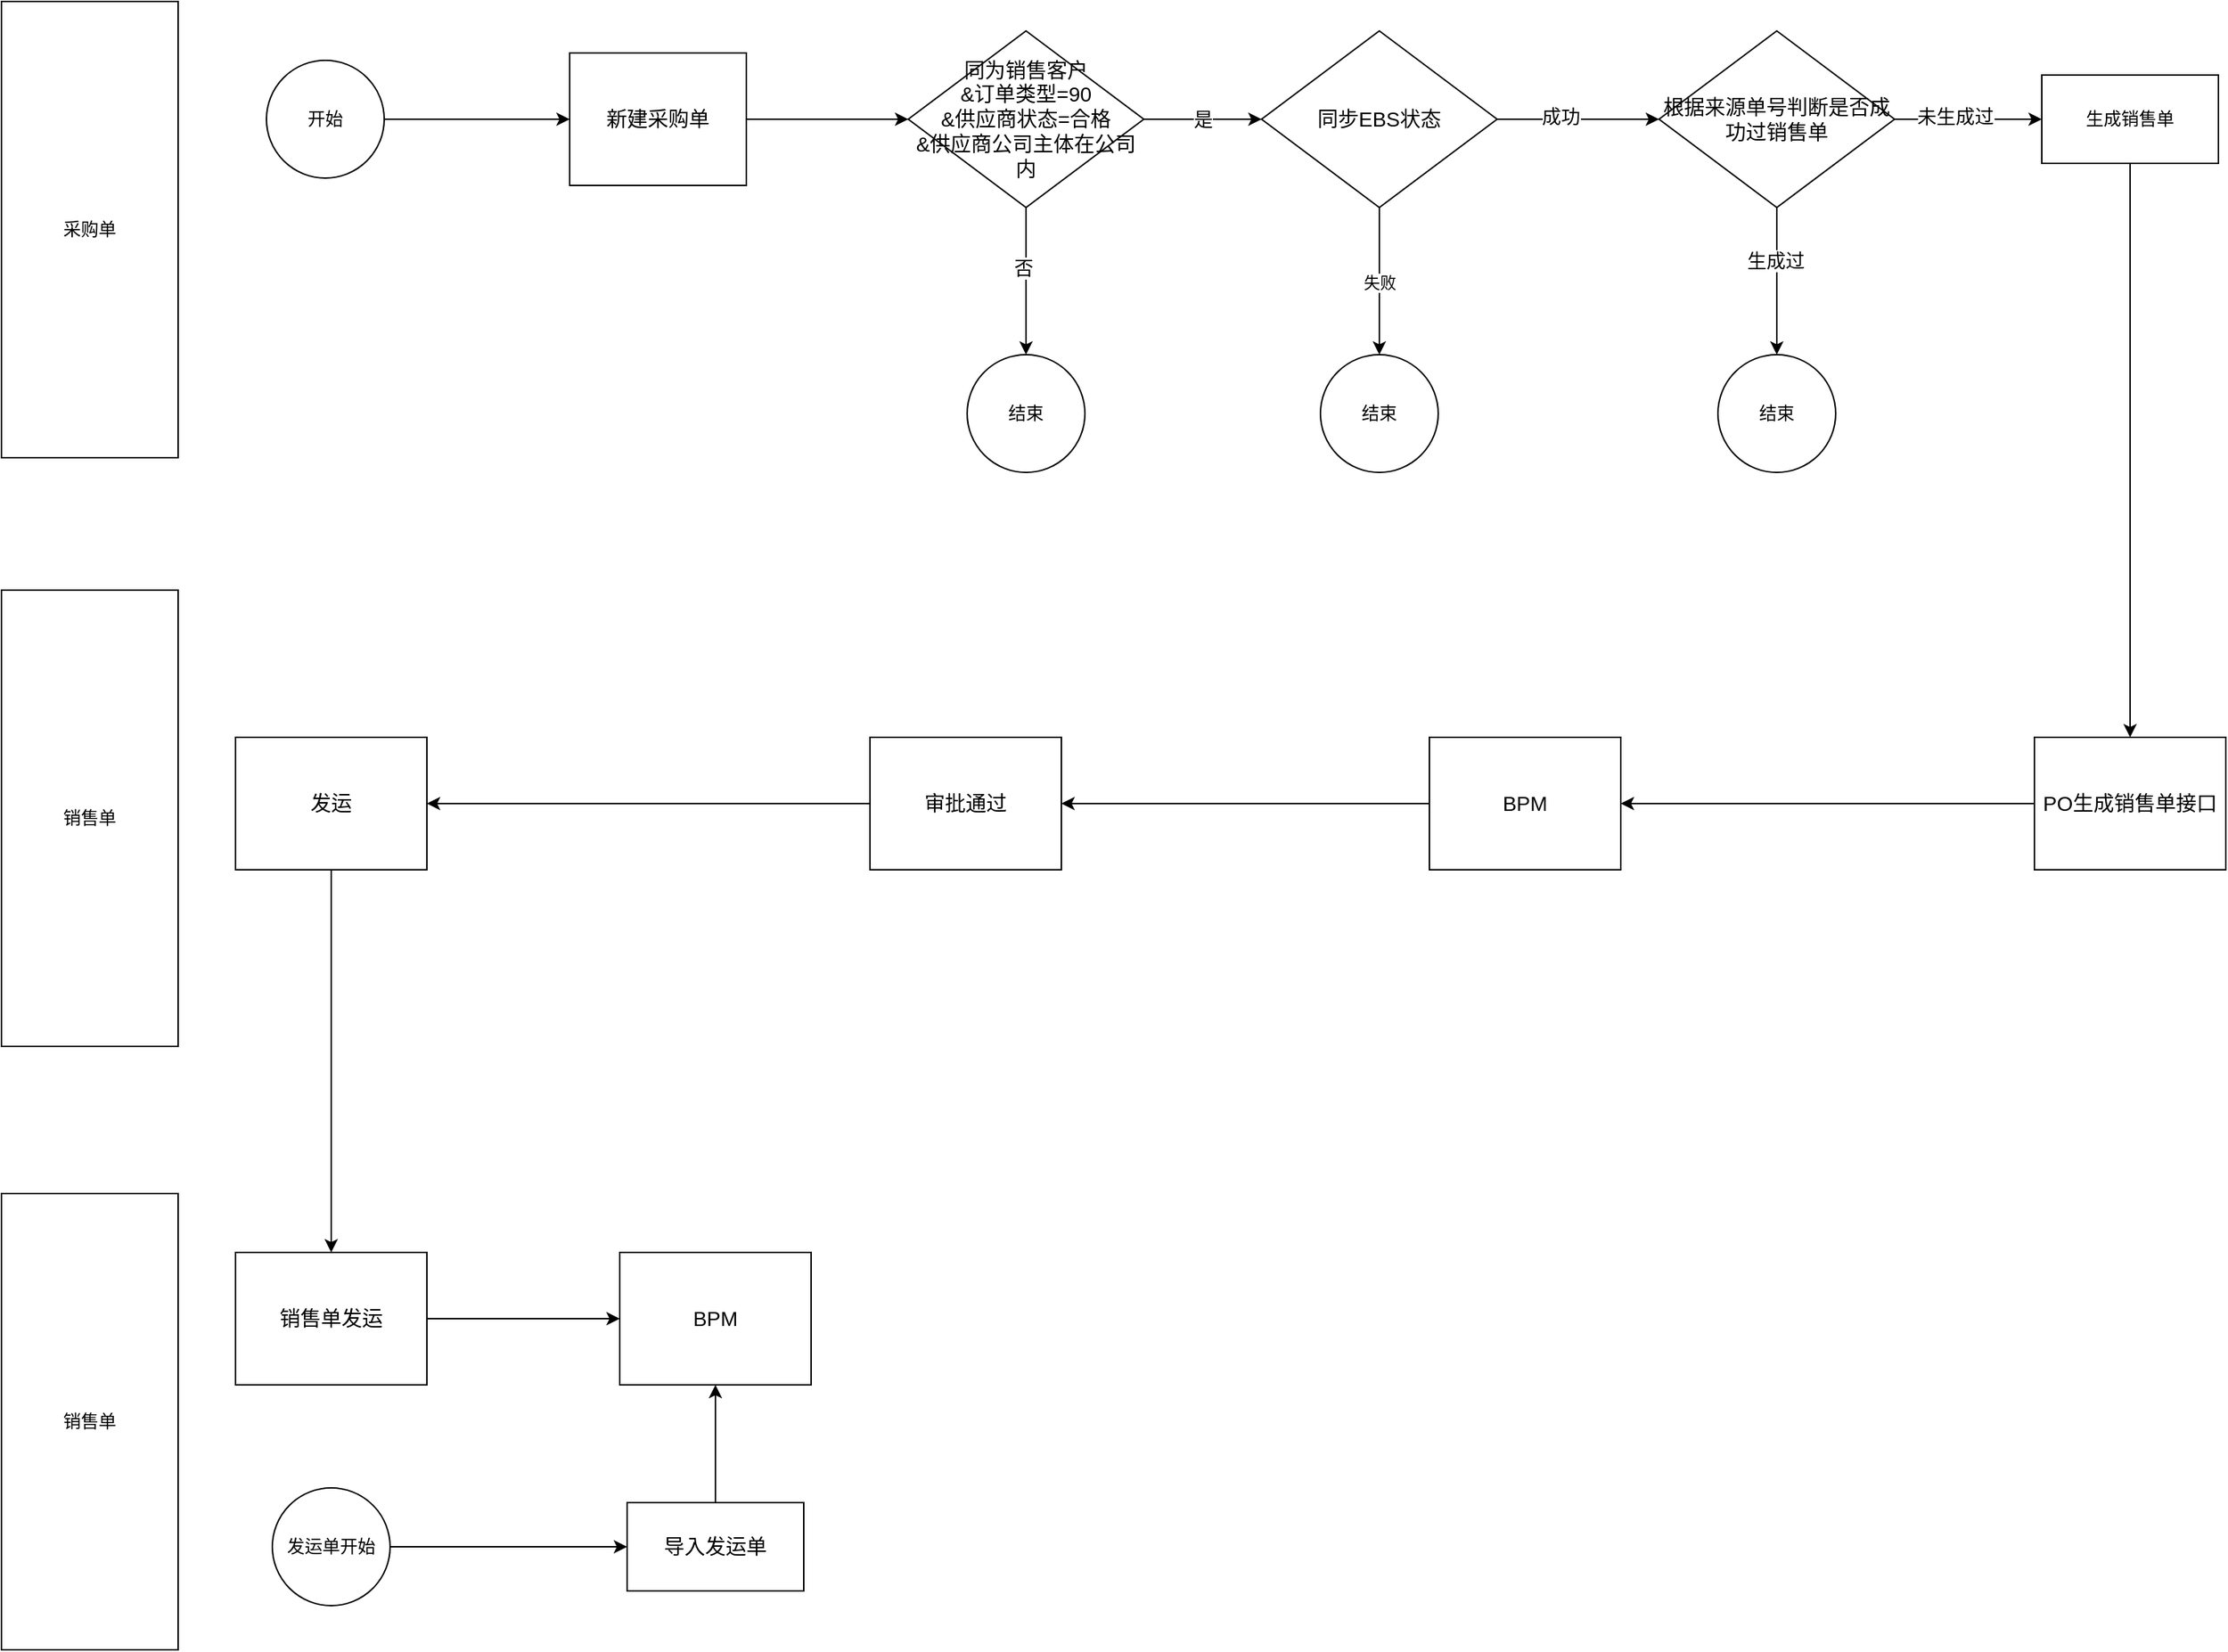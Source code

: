 <mxfile version="26.0.11">
  <diagram name="第 1 页" id="eq0PPhudeHxVHWSF8wFQ">
    <mxGraphModel dx="1434" dy="746" grid="1" gridSize="10" guides="1" tooltips="1" connect="1" arrows="1" fold="1" page="1" pageScale="1" pageWidth="20000" pageHeight="200000" math="0" shadow="0">
      <root>
        <mxCell id="0" />
        <mxCell id="1" parent="0" />
        <mxCell id="LW77B5bgiTGg5b30Mp_v-3" value="" style="edgeStyle=orthogonalEdgeStyle;rounded=0;orthogonalLoop=1;jettySize=auto;html=1;" edge="1" parent="1" source="LW77B5bgiTGg5b30Mp_v-1" target="LW77B5bgiTGg5b30Mp_v-2">
          <mxGeometry relative="1" as="geometry" />
        </mxCell>
        <mxCell id="LW77B5bgiTGg5b30Mp_v-1" value="开始" style="ellipse;whiteSpace=wrap;html=1;aspect=fixed;" vertex="1" parent="1">
          <mxGeometry x="370" y="870" width="80" height="80" as="geometry" />
        </mxCell>
        <mxCell id="LW77B5bgiTGg5b30Mp_v-5" value="" style="edgeStyle=orthogonalEdgeStyle;rounded=0;orthogonalLoop=1;jettySize=auto;html=1;" edge="1" parent="1" source="LW77B5bgiTGg5b30Mp_v-2" target="LW77B5bgiTGg5b30Mp_v-4">
          <mxGeometry relative="1" as="geometry" />
        </mxCell>
        <mxCell id="LW77B5bgiTGg5b30Mp_v-2" value="&lt;font style=&quot;font-size: 14px;&quot;&gt;新建采购单&lt;/font&gt;" style="whiteSpace=wrap;html=1;" vertex="1" parent="1">
          <mxGeometry x="576" y="865" width="120" height="90" as="geometry" />
        </mxCell>
        <mxCell id="LW77B5bgiTGg5b30Mp_v-7" value="" style="edgeStyle=orthogonalEdgeStyle;rounded=0;orthogonalLoop=1;jettySize=auto;html=1;" edge="1" parent="1" source="LW77B5bgiTGg5b30Mp_v-4" target="LW77B5bgiTGg5b30Mp_v-6">
          <mxGeometry relative="1" as="geometry" />
        </mxCell>
        <mxCell id="LW77B5bgiTGg5b30Mp_v-10" value="&lt;font style=&quot;font-size: 13px;&quot;&gt;否&lt;/font&gt;" style="edgeLabel;html=1;align=center;verticalAlign=middle;resizable=0;points=[];" vertex="1" connectable="0" parent="LW77B5bgiTGg5b30Mp_v-7">
          <mxGeometry x="-0.18" y="-2" relative="1" as="geometry">
            <mxPoint as="offset" />
          </mxGeometry>
        </mxCell>
        <mxCell id="LW77B5bgiTGg5b30Mp_v-12" value="" style="edgeStyle=orthogonalEdgeStyle;rounded=0;orthogonalLoop=1;jettySize=auto;html=1;" edge="1" parent="1" source="LW77B5bgiTGg5b30Mp_v-4" target="LW77B5bgiTGg5b30Mp_v-11">
          <mxGeometry relative="1" as="geometry" />
        </mxCell>
        <mxCell id="LW77B5bgiTGg5b30Mp_v-42" value="&lt;font style=&quot;font-size: 13px;&quot;&gt;是&lt;/font&gt;" style="edgeLabel;html=1;align=center;verticalAlign=middle;resizable=0;points=[];" vertex="1" connectable="0" parent="LW77B5bgiTGg5b30Mp_v-12">
          <mxGeometry relative="1" as="geometry">
            <mxPoint as="offset" />
          </mxGeometry>
        </mxCell>
        <mxCell id="LW77B5bgiTGg5b30Mp_v-4" value="&lt;font style=&quot;font-size: 14px;&quot;&gt;同为销售客户&lt;/font&gt;&lt;div&gt;&lt;font style=&quot;font-size: 14px;&quot;&gt;&amp;amp;&lt;/font&gt;&lt;span style=&quot;font-size: 14px; background-color: transparent; color: light-dark(rgb(0, 0, 0), rgb(255, 255, 255));&quot;&gt;订单类型=90&lt;/span&gt;&lt;div&gt;&lt;div&gt;&lt;font style=&quot;font-size: 14px;&quot;&gt;&amp;amp;供应商状态=合格&lt;/font&gt;&lt;/div&gt;&lt;div&gt;&lt;font style=&quot;font-size: 14px;&quot;&gt;&amp;amp;供应商公司主体在公司内&lt;/font&gt;&lt;/div&gt;&lt;/div&gt;&lt;/div&gt;" style="rhombus;whiteSpace=wrap;html=1;" vertex="1" parent="1">
          <mxGeometry x="806" y="850" width="160" height="120" as="geometry" />
        </mxCell>
        <mxCell id="LW77B5bgiTGg5b30Mp_v-6" value="结束" style="ellipse;whiteSpace=wrap;html=1;" vertex="1" parent="1">
          <mxGeometry x="846" y="1070" width="80" height="80" as="geometry" />
        </mxCell>
        <mxCell id="LW77B5bgiTGg5b30Mp_v-16" value="" style="edgeStyle=orthogonalEdgeStyle;rounded=0;orthogonalLoop=1;jettySize=auto;html=1;" edge="1" parent="1" source="LW77B5bgiTGg5b30Mp_v-11" target="LW77B5bgiTGg5b30Mp_v-15">
          <mxGeometry relative="1" as="geometry" />
        </mxCell>
        <mxCell id="LW77B5bgiTGg5b30Mp_v-17" value="失败" style="edgeLabel;html=1;align=center;verticalAlign=middle;resizable=0;points=[];" vertex="1" connectable="0" parent="LW77B5bgiTGg5b30Mp_v-16">
          <mxGeometry x="0.02" relative="1" as="geometry">
            <mxPoint as="offset" />
          </mxGeometry>
        </mxCell>
        <mxCell id="LW77B5bgiTGg5b30Mp_v-19" value="" style="edgeStyle=orthogonalEdgeStyle;rounded=0;orthogonalLoop=1;jettySize=auto;html=1;entryX=0;entryY=0.5;entryDx=0;entryDy=0;" edge="1" parent="1" source="LW77B5bgiTGg5b30Mp_v-11" target="LW77B5bgiTGg5b30Mp_v-25">
          <mxGeometry relative="1" as="geometry">
            <mxPoint x="1306" y="910" as="targetPoint" />
          </mxGeometry>
        </mxCell>
        <mxCell id="LW77B5bgiTGg5b30Mp_v-35" value="&lt;font style=&quot;font-size: 13px;&quot;&gt;成功&lt;/font&gt;" style="edgeLabel;html=1;align=center;verticalAlign=middle;resizable=0;points=[];" vertex="1" connectable="0" parent="LW77B5bgiTGg5b30Mp_v-19">
          <mxGeometry x="-0.218" y="2" relative="1" as="geometry">
            <mxPoint as="offset" />
          </mxGeometry>
        </mxCell>
        <mxCell id="LW77B5bgiTGg5b30Mp_v-11" value="&lt;span style=&quot;font-size: 14px;&quot;&gt;同步EBS状态&lt;/span&gt;" style="rhombus;whiteSpace=wrap;html=1;" vertex="1" parent="1">
          <mxGeometry x="1046" y="850" width="160" height="120" as="geometry" />
        </mxCell>
        <mxCell id="LW77B5bgiTGg5b30Mp_v-15" value="结束" style="ellipse;whiteSpace=wrap;html=1;" vertex="1" parent="1">
          <mxGeometry x="1086" y="1070" width="80" height="80" as="geometry" />
        </mxCell>
        <mxCell id="LW77B5bgiTGg5b30Mp_v-21" value="采购单" style="rounded=0;whiteSpace=wrap;html=1;" vertex="1" parent="1">
          <mxGeometry x="190" y="830" width="120" height="310" as="geometry" />
        </mxCell>
        <mxCell id="LW77B5bgiTGg5b30Mp_v-27" value="" style="edgeStyle=orthogonalEdgeStyle;rounded=0;orthogonalLoop=1;jettySize=auto;html=1;" edge="1" parent="1" source="LW77B5bgiTGg5b30Mp_v-25" target="LW77B5bgiTGg5b30Mp_v-26">
          <mxGeometry relative="1" as="geometry" />
        </mxCell>
        <mxCell id="LW77B5bgiTGg5b30Mp_v-33" value="&lt;font style=&quot;font-size: 13px;&quot;&gt;生成过&lt;/font&gt;" style="edgeLabel;html=1;align=center;verticalAlign=middle;resizable=0;points=[];" vertex="1" connectable="0" parent="LW77B5bgiTGg5b30Mp_v-27">
          <mxGeometry x="-0.28" y="-1" relative="1" as="geometry">
            <mxPoint as="offset" />
          </mxGeometry>
        </mxCell>
        <mxCell id="LW77B5bgiTGg5b30Mp_v-29" value="" style="edgeStyle=orthogonalEdgeStyle;rounded=0;orthogonalLoop=1;jettySize=auto;html=1;" edge="1" parent="1" source="LW77B5bgiTGg5b30Mp_v-25" target="LW77B5bgiTGg5b30Mp_v-28">
          <mxGeometry relative="1" as="geometry" />
        </mxCell>
        <mxCell id="LW77B5bgiTGg5b30Mp_v-36" value="&lt;font style=&quot;font-size: 13px;&quot;&gt;未生成过&lt;/font&gt;" style="edgeLabel;html=1;align=center;verticalAlign=middle;resizable=0;points=[];" vertex="1" connectable="0" parent="LW77B5bgiTGg5b30Mp_v-29">
          <mxGeometry x="-0.18" y="2" relative="1" as="geometry">
            <mxPoint as="offset" />
          </mxGeometry>
        </mxCell>
        <mxCell id="LW77B5bgiTGg5b30Mp_v-25" value="&lt;font style=&quot;font-size: 14px;&quot;&gt;根据来源单号判断是否成功过销售单&lt;/font&gt;" style="rhombus;whiteSpace=wrap;html=1;" vertex="1" parent="1">
          <mxGeometry x="1316" y="850" width="160" height="120" as="geometry" />
        </mxCell>
        <mxCell id="LW77B5bgiTGg5b30Mp_v-26" value="结束" style="ellipse;whiteSpace=wrap;html=1;" vertex="1" parent="1">
          <mxGeometry x="1356" y="1070" width="80" height="80" as="geometry" />
        </mxCell>
        <mxCell id="LW77B5bgiTGg5b30Mp_v-43" style="edgeStyle=orthogonalEdgeStyle;rounded=0;orthogonalLoop=1;jettySize=auto;html=1;" edge="1" parent="1" source="LW77B5bgiTGg5b30Mp_v-28" target="LW77B5bgiTGg5b30Mp_v-31">
          <mxGeometry relative="1" as="geometry" />
        </mxCell>
        <mxCell id="LW77B5bgiTGg5b30Mp_v-28" value="生成销售单" style="whiteSpace=wrap;html=1;" vertex="1" parent="1">
          <mxGeometry x="1576" y="880" width="120" height="60" as="geometry" />
        </mxCell>
        <mxCell id="LW77B5bgiTGg5b30Mp_v-30" value="销售单" style="rounded=0;whiteSpace=wrap;html=1;" vertex="1" parent="1">
          <mxGeometry x="190" y="1230" width="120" height="310" as="geometry" />
        </mxCell>
        <mxCell id="LW77B5bgiTGg5b30Mp_v-45" value="" style="edgeStyle=orthogonalEdgeStyle;rounded=0;orthogonalLoop=1;jettySize=auto;html=1;" edge="1" parent="1" source="LW77B5bgiTGg5b30Mp_v-31" target="LW77B5bgiTGg5b30Mp_v-44">
          <mxGeometry relative="1" as="geometry" />
        </mxCell>
        <mxCell id="LW77B5bgiTGg5b30Mp_v-31" value="&lt;font style=&quot;font-size: 14px;&quot;&gt;PO生成销售单接口&lt;/font&gt;" style="whiteSpace=wrap;html=1;" vertex="1" parent="1">
          <mxGeometry x="1571" y="1330" width="130" height="90" as="geometry" />
        </mxCell>
        <mxCell id="LW77B5bgiTGg5b30Mp_v-47" value="" style="edgeStyle=orthogonalEdgeStyle;rounded=0;orthogonalLoop=1;jettySize=auto;html=1;" edge="1" parent="1" source="LW77B5bgiTGg5b30Mp_v-44" target="LW77B5bgiTGg5b30Mp_v-46">
          <mxGeometry relative="1" as="geometry" />
        </mxCell>
        <mxCell id="LW77B5bgiTGg5b30Mp_v-44" value="&lt;span style=&quot;font-size: 14px;&quot;&gt;BPM&lt;/span&gt;" style="whiteSpace=wrap;html=1;" vertex="1" parent="1">
          <mxGeometry x="1160" y="1330" width="130" height="90" as="geometry" />
        </mxCell>
        <mxCell id="LW77B5bgiTGg5b30Mp_v-49" value="" style="edgeStyle=orthogonalEdgeStyle;rounded=0;orthogonalLoop=1;jettySize=auto;html=1;" edge="1" parent="1" source="LW77B5bgiTGg5b30Mp_v-46" target="LW77B5bgiTGg5b30Mp_v-48">
          <mxGeometry relative="1" as="geometry" />
        </mxCell>
        <mxCell id="LW77B5bgiTGg5b30Mp_v-46" value="&lt;span style=&quot;font-size: 14px;&quot;&gt;审批通过&lt;/span&gt;" style="whiteSpace=wrap;html=1;" vertex="1" parent="1">
          <mxGeometry x="780" y="1330" width="130" height="90" as="geometry" />
        </mxCell>
        <mxCell id="LW77B5bgiTGg5b30Mp_v-52" value="" style="edgeStyle=orthogonalEdgeStyle;rounded=0;orthogonalLoop=1;jettySize=auto;html=1;" edge="1" parent="1" source="LW77B5bgiTGg5b30Mp_v-48" target="LW77B5bgiTGg5b30Mp_v-51">
          <mxGeometry relative="1" as="geometry" />
        </mxCell>
        <mxCell id="LW77B5bgiTGg5b30Mp_v-48" value="&lt;span style=&quot;font-size: 14px;&quot;&gt;发运&lt;/span&gt;" style="whiteSpace=wrap;html=1;" vertex="1" parent="1">
          <mxGeometry x="349" y="1330" width="130" height="90" as="geometry" />
        </mxCell>
        <mxCell id="LW77B5bgiTGg5b30Mp_v-50" value="销售单" style="rounded=0;whiteSpace=wrap;html=1;" vertex="1" parent="1">
          <mxGeometry x="190" y="1640" width="120" height="310" as="geometry" />
        </mxCell>
        <mxCell id="LW77B5bgiTGg5b30Mp_v-57" value="" style="edgeStyle=orthogonalEdgeStyle;rounded=0;orthogonalLoop=1;jettySize=auto;html=1;" edge="1" parent="1" source="LW77B5bgiTGg5b30Mp_v-51" target="LW77B5bgiTGg5b30Mp_v-56">
          <mxGeometry relative="1" as="geometry" />
        </mxCell>
        <mxCell id="LW77B5bgiTGg5b30Mp_v-51" value="&lt;span style=&quot;font-size: 14px;&quot;&gt;销售单发运&lt;/span&gt;" style="whiteSpace=wrap;html=1;" vertex="1" parent="1">
          <mxGeometry x="349" y="1680" width="130" height="90" as="geometry" />
        </mxCell>
        <mxCell id="LW77B5bgiTGg5b30Mp_v-55" value="" style="edgeStyle=orthogonalEdgeStyle;rounded=0;orthogonalLoop=1;jettySize=auto;html=1;" edge="1" parent="1" source="LW77B5bgiTGg5b30Mp_v-53" target="LW77B5bgiTGg5b30Mp_v-54">
          <mxGeometry relative="1" as="geometry" />
        </mxCell>
        <mxCell id="LW77B5bgiTGg5b30Mp_v-53" value="发运单开始" style="ellipse;whiteSpace=wrap;html=1;aspect=fixed;" vertex="1" parent="1">
          <mxGeometry x="374" y="1840" width="80" height="80" as="geometry" />
        </mxCell>
        <mxCell id="LW77B5bgiTGg5b30Mp_v-58" style="edgeStyle=orthogonalEdgeStyle;rounded=0;orthogonalLoop=1;jettySize=auto;html=1;entryX=0.5;entryY=1;entryDx=0;entryDy=0;" edge="1" parent="1" source="LW77B5bgiTGg5b30Mp_v-54" target="LW77B5bgiTGg5b30Mp_v-56">
          <mxGeometry relative="1" as="geometry" />
        </mxCell>
        <mxCell id="LW77B5bgiTGg5b30Mp_v-54" value="&lt;font style=&quot;font-size: 14px;&quot;&gt;导入发运单&lt;/font&gt;" style="whiteSpace=wrap;html=1;" vertex="1" parent="1">
          <mxGeometry x="615" y="1850" width="120" height="60" as="geometry" />
        </mxCell>
        <mxCell id="LW77B5bgiTGg5b30Mp_v-56" value="&lt;span style=&quot;font-size: 14px;&quot;&gt;BPM&lt;/span&gt;" style="whiteSpace=wrap;html=1;" vertex="1" parent="1">
          <mxGeometry x="610" y="1680" width="130" height="90" as="geometry" />
        </mxCell>
      </root>
    </mxGraphModel>
  </diagram>
</mxfile>
